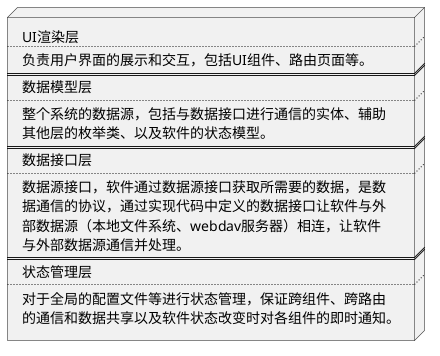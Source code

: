 @startuml 系统层级架构图

node node[
  UI渲染层
  ....
  负责用户界面的展示和交互，包括UI组件、路由页面等。
  ===
  数据模型层
  ....
  整个系统的数据源，包括与数据接口进行通信的实体、辅助
  其他层的枚举类、以及软件的状态模型。
  ===
  数据接口层
  ....
  数据源接口，软件通过数据源接口获取所需要的数据，是数
  据通信的协议，通过实现代码中定义的数据接口让软件与外
  部数据源（本地文件系统、webdav服务器）相连，让软件
  与外部数据源通信并处理。
  ===
  状态管理层
  ....
  对于全局的配置文件等进行状态管理，保证跨组件、跨路由
  的通信和数据共享以及软件状态改变时对各组件的即时通知。
]

@enduml